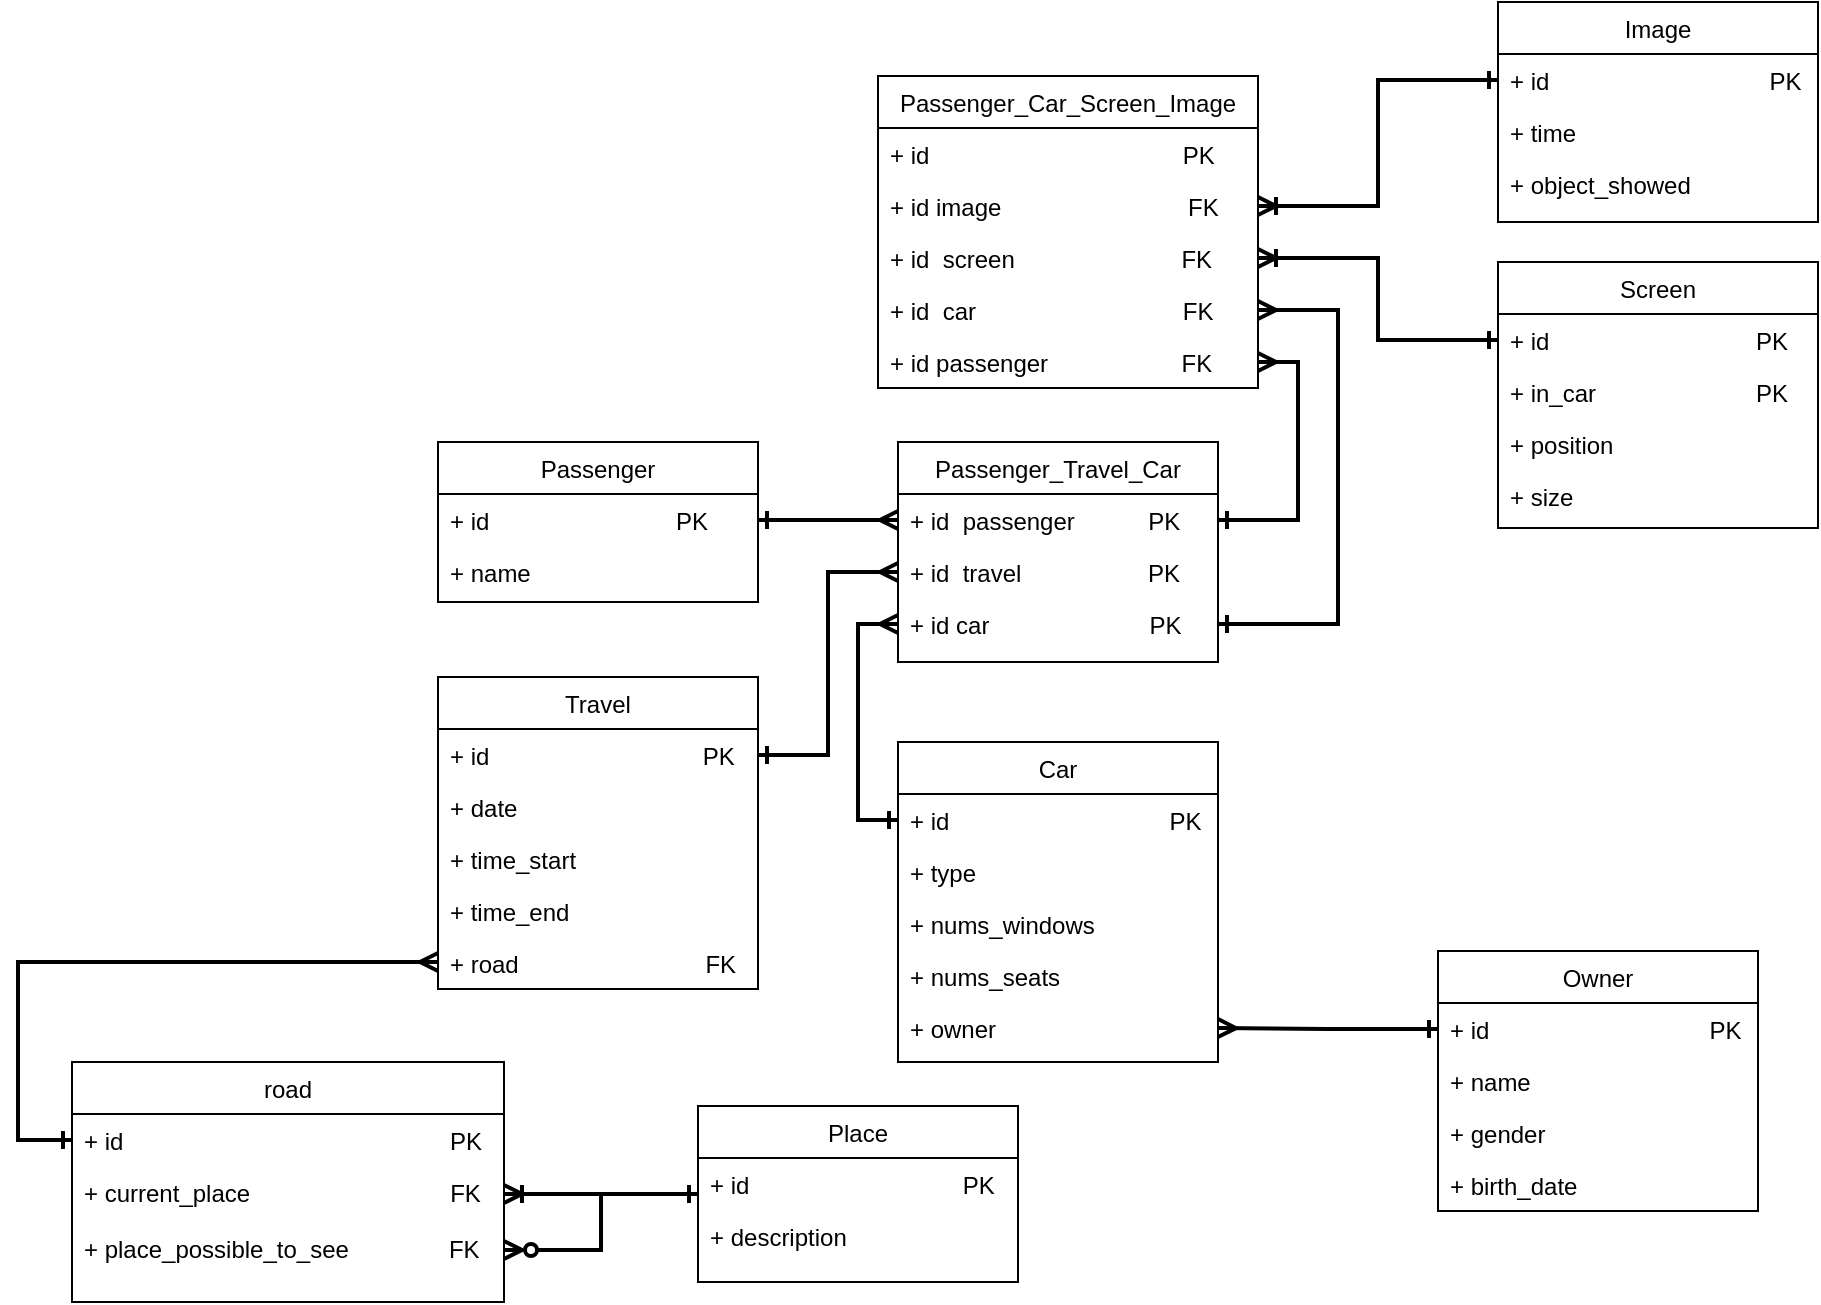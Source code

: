 <mxfile version="26.1.1">
  <diagram id="C5RBs43oDa-KdzZeNtuy" name="Page-1">
    <mxGraphModel dx="2227" dy="1928" grid="1" gridSize="10" guides="1" tooltips="1" connect="1" arrows="1" fold="1" page="1" pageScale="1" pageWidth="827" pageHeight="1169" math="0" shadow="0">
      <root>
        <mxCell id="WIyWlLk6GJQsqaUBKTNV-0" />
        <mxCell id="WIyWlLk6GJQsqaUBKTNV-1" parent="WIyWlLk6GJQsqaUBKTNV-0" />
        <mxCell id="zkfFHV4jXpPFQw0GAbJ--0" value="Owner" style="swimlane;fontStyle=0;align=center;verticalAlign=top;childLayout=stackLayout;horizontal=1;startSize=26;horizontalStack=0;resizeParent=1;resizeLast=0;collapsible=1;marginBottom=0;rounded=0;shadow=0;strokeWidth=1;" parent="WIyWlLk6GJQsqaUBKTNV-1" vertex="1">
          <mxGeometry x="270" y="304.5" width="160" height="130" as="geometry">
            <mxRectangle x="230" y="140" width="160" height="26" as="alternateBounds" />
          </mxGeometry>
        </mxCell>
        <mxCell id="zkfFHV4jXpPFQw0GAbJ--1" value="+ id                                 PK" style="text;align=left;verticalAlign=top;spacingLeft=4;spacingRight=4;overflow=hidden;rotatable=0;points=[[0,0.5],[1,0.5]];portConstraint=eastwest;" parent="zkfFHV4jXpPFQw0GAbJ--0" vertex="1">
          <mxGeometry y="26" width="160" height="26" as="geometry" />
        </mxCell>
        <mxCell id="zkfFHV4jXpPFQw0GAbJ--2" value="+ name" style="text;align=left;verticalAlign=top;spacingLeft=4;spacingRight=4;overflow=hidden;rotatable=0;points=[[0,0.5],[1,0.5]];portConstraint=eastwest;rounded=0;shadow=0;html=0;" parent="zkfFHV4jXpPFQw0GAbJ--0" vertex="1">
          <mxGeometry y="52" width="160" height="26" as="geometry" />
        </mxCell>
        <mxCell id="zkfFHV4jXpPFQw0GAbJ--3" value="+ gender" style="text;align=left;verticalAlign=top;spacingLeft=4;spacingRight=4;overflow=hidden;rotatable=0;points=[[0,0.5],[1,0.5]];portConstraint=eastwest;rounded=0;shadow=0;html=0;" parent="zkfFHV4jXpPFQw0GAbJ--0" vertex="1">
          <mxGeometry y="78" width="160" height="26" as="geometry" />
        </mxCell>
        <mxCell id="WKfM_1NJUeKOcYAccdau-1" value="+ birth_date" style="text;align=left;verticalAlign=top;spacingLeft=4;spacingRight=4;overflow=hidden;rotatable=0;points=[[0,0.5],[1,0.5]];portConstraint=eastwest;rounded=0;shadow=0;html=0;" vertex="1" parent="zkfFHV4jXpPFQw0GAbJ--0">
          <mxGeometry y="104" width="160" height="26" as="geometry" />
        </mxCell>
        <mxCell id="zkfFHV4jXpPFQw0GAbJ--6" value="Screen" style="swimlane;fontStyle=0;align=center;verticalAlign=top;childLayout=stackLayout;horizontal=1;startSize=26;horizontalStack=0;resizeParent=1;resizeLast=0;collapsible=1;marginBottom=0;rounded=0;shadow=0;strokeWidth=1;" parent="WIyWlLk6GJQsqaUBKTNV-1" vertex="1">
          <mxGeometry x="300" y="-40" width="160" height="133" as="geometry">
            <mxRectangle x="130" y="380" width="160" height="26" as="alternateBounds" />
          </mxGeometry>
        </mxCell>
        <mxCell id="zkfFHV4jXpPFQw0GAbJ--7" value="+ id                               PK" style="text;align=left;verticalAlign=top;spacingLeft=4;spacingRight=4;overflow=hidden;rotatable=0;points=[[0,0.5],[1,0.5]];portConstraint=eastwest;" parent="zkfFHV4jXpPFQw0GAbJ--6" vertex="1">
          <mxGeometry y="26" width="160" height="26" as="geometry" />
        </mxCell>
        <mxCell id="zkfFHV4jXpPFQw0GAbJ--8" value="+ in_car                        PK" style="text;align=left;verticalAlign=top;spacingLeft=4;spacingRight=4;overflow=hidden;rotatable=0;points=[[0,0.5],[1,0.5]];portConstraint=eastwest;rounded=0;shadow=0;html=0;" parent="zkfFHV4jXpPFQw0GAbJ--6" vertex="1">
          <mxGeometry y="52" width="160" height="26" as="geometry" />
        </mxCell>
        <mxCell id="wyHCRqdChA_TRmbYqkfu-2" value="+ position" style="text;align=left;verticalAlign=top;spacingLeft=4;spacingRight=4;overflow=hidden;rotatable=0;points=[[0,0.5],[1,0.5]];portConstraint=eastwest;rounded=0;shadow=0;html=0;" parent="zkfFHV4jXpPFQw0GAbJ--6" vertex="1">
          <mxGeometry y="78" width="160" height="26" as="geometry" />
        </mxCell>
        <mxCell id="tqHnjhSmlV05OuYTC6z5-99" value="+ size" style="text;align=left;verticalAlign=top;spacingLeft=4;spacingRight=4;overflow=hidden;rotatable=0;points=[[0,0.5],[1,0.5]];portConstraint=eastwest;rounded=0;shadow=0;html=0;" parent="zkfFHV4jXpPFQw0GAbJ--6" vertex="1">
          <mxGeometry y="104" width="160" height="26" as="geometry" />
        </mxCell>
        <mxCell id="zkfFHV4jXpPFQw0GAbJ--13" value="Car" style="swimlane;fontStyle=0;align=center;verticalAlign=top;childLayout=stackLayout;horizontal=1;startSize=26;horizontalStack=0;resizeParent=1;resizeLast=0;collapsible=1;marginBottom=0;rounded=0;shadow=0;strokeWidth=1;" parent="WIyWlLk6GJQsqaUBKTNV-1" vertex="1">
          <mxGeometry y="200" width="160" height="160" as="geometry">
            <mxRectangle x="340" y="380" width="170" height="26" as="alternateBounds" />
          </mxGeometry>
        </mxCell>
        <mxCell id="zkfFHV4jXpPFQw0GAbJ--14" value="+ id                                 PK" style="text;align=left;verticalAlign=top;spacingLeft=4;spacingRight=4;overflow=hidden;rotatable=0;points=[[0,0.5],[1,0.5]];portConstraint=eastwest;" parent="zkfFHV4jXpPFQw0GAbJ--13" vertex="1">
          <mxGeometry y="26" width="160" height="26" as="geometry" />
        </mxCell>
        <mxCell id="tqHnjhSmlV05OuYTC6z5-18" value="+ type" style="text;align=left;verticalAlign=top;spacingLeft=4;spacingRight=4;overflow=hidden;rotatable=0;points=[[0,0.5],[1,0.5]];portConstraint=eastwest;" parent="zkfFHV4jXpPFQw0GAbJ--13" vertex="1">
          <mxGeometry y="52" width="160" height="26" as="geometry" />
        </mxCell>
        <mxCell id="tqHnjhSmlV05OuYTC6z5-19" value="+ nums_windows" style="text;align=left;verticalAlign=top;spacingLeft=4;spacingRight=4;overflow=hidden;rotatable=0;points=[[0,0.5],[1,0.5]];portConstraint=eastwest;" parent="zkfFHV4jXpPFQw0GAbJ--13" vertex="1">
          <mxGeometry y="78" width="160" height="26" as="geometry" />
        </mxCell>
        <mxCell id="tqHnjhSmlV05OuYTC6z5-20" value="+ nums_seats" style="text;align=left;verticalAlign=top;spacingLeft=4;spacingRight=4;overflow=hidden;rotatable=0;points=[[0,0.5],[1,0.5]];portConstraint=eastwest;" parent="zkfFHV4jXpPFQw0GAbJ--13" vertex="1">
          <mxGeometry y="104" width="160" height="26" as="geometry" />
        </mxCell>
        <mxCell id="wyHCRqdChA_TRmbYqkfu-1" value="+ owner" style="text;align=left;verticalAlign=top;spacingLeft=4;spacingRight=4;overflow=hidden;rotatable=0;points=[[0,0.5],[1,0.5]];portConstraint=eastwest;" parent="zkfFHV4jXpPFQw0GAbJ--13" vertex="1">
          <mxGeometry y="130" width="160" height="26" as="geometry" />
        </mxCell>
        <mxCell id="tqHnjhSmlV05OuYTC6z5-22" value="Image" style="swimlane;fontStyle=0;align=center;verticalAlign=top;childLayout=stackLayout;horizontal=1;startSize=26;horizontalStack=0;resizeParent=1;resizeLast=0;collapsible=1;marginBottom=0;rounded=0;shadow=0;strokeWidth=1;" parent="WIyWlLk6GJQsqaUBKTNV-1" vertex="1">
          <mxGeometry x="300" y="-170" width="160" height="110" as="geometry">
            <mxRectangle x="130" y="380" width="160" height="26" as="alternateBounds" />
          </mxGeometry>
        </mxCell>
        <mxCell id="tqHnjhSmlV05OuYTC6z5-23" value="+ id                                 PK" style="text;align=left;verticalAlign=top;spacingLeft=4;spacingRight=4;overflow=hidden;rotatable=0;points=[[0,0.5],[1,0.5]];portConstraint=eastwest;" parent="tqHnjhSmlV05OuYTC6z5-22" vertex="1">
          <mxGeometry y="26" width="160" height="26" as="geometry" />
        </mxCell>
        <mxCell id="tqHnjhSmlV05OuYTC6z5-24" value="+ time" style="text;align=left;verticalAlign=top;spacingLeft=4;spacingRight=4;overflow=hidden;rotatable=0;points=[[0,0.5],[1,0.5]];portConstraint=eastwest;rounded=0;shadow=0;html=0;" parent="tqHnjhSmlV05OuYTC6z5-22" vertex="1">
          <mxGeometry y="52" width="160" height="26" as="geometry" />
        </mxCell>
        <mxCell id="tqHnjhSmlV05OuYTC6z5-26" value="+ object_showed" style="text;align=left;verticalAlign=top;spacingLeft=4;spacingRight=4;overflow=hidden;rotatable=0;points=[[0,0.5],[1,0.5]];portConstraint=eastwest;rounded=0;shadow=0;html=0;" parent="tqHnjhSmlV05OuYTC6z5-22" vertex="1">
          <mxGeometry y="78" width="160" height="22" as="geometry" />
        </mxCell>
        <mxCell id="tqHnjhSmlV05OuYTC6z5-36" value="Passenger" style="swimlane;fontStyle=0;align=center;verticalAlign=top;childLayout=stackLayout;horizontal=1;startSize=26;horizontalStack=0;resizeParent=1;resizeLast=0;collapsible=1;marginBottom=0;rounded=0;shadow=0;strokeWidth=1;" parent="WIyWlLk6GJQsqaUBKTNV-1" vertex="1">
          <mxGeometry x="-230" y="50" width="160" height="80" as="geometry">
            <mxRectangle x="130" y="380" width="160" height="26" as="alternateBounds" />
          </mxGeometry>
        </mxCell>
        <mxCell id="tqHnjhSmlV05OuYTC6z5-38" value="+ id                            PK    " style="text;align=left;verticalAlign=top;spacingLeft=4;spacingRight=4;overflow=hidden;rotatable=0;points=[[0,0.5],[1,0.5]];portConstraint=eastwest;rounded=0;shadow=0;html=0;" parent="tqHnjhSmlV05OuYTC6z5-36" vertex="1">
          <mxGeometry y="26" width="160" height="26" as="geometry" />
        </mxCell>
        <mxCell id="WKfM_1NJUeKOcYAccdau-2" value="+ name" style="text;align=left;verticalAlign=top;spacingLeft=4;spacingRight=4;overflow=hidden;rotatable=0;points=[[0,0.5],[1,0.5]];portConstraint=eastwest;rounded=0;shadow=0;html=0;" vertex="1" parent="tqHnjhSmlV05OuYTC6z5-36">
          <mxGeometry y="52" width="160" height="26" as="geometry" />
        </mxCell>
        <mxCell id="tqHnjhSmlV05OuYTC6z5-41" value="Travel" style="swimlane;fontStyle=0;align=center;verticalAlign=top;childLayout=stackLayout;horizontal=1;startSize=26;horizontalStack=0;resizeParent=1;resizeLast=0;collapsible=1;marginBottom=0;rounded=0;shadow=0;strokeWidth=1;" parent="WIyWlLk6GJQsqaUBKTNV-1" vertex="1">
          <mxGeometry x="-230" y="167.5" width="160" height="156" as="geometry">
            <mxRectangle x="130" y="380" width="160" height="26" as="alternateBounds" />
          </mxGeometry>
        </mxCell>
        <mxCell id="tqHnjhSmlV05OuYTC6z5-42" value="+ id                                PK" style="text;align=left;verticalAlign=top;spacingLeft=4;spacingRight=4;overflow=hidden;rotatable=0;points=[[0,0.5],[1,0.5]];portConstraint=eastwest;" parent="tqHnjhSmlV05OuYTC6z5-41" vertex="1">
          <mxGeometry y="26" width="160" height="26" as="geometry" />
        </mxCell>
        <mxCell id="tqHnjhSmlV05OuYTC6z5-43" value="+ date" style="text;align=left;verticalAlign=top;spacingLeft=4;spacingRight=4;overflow=hidden;rotatable=0;points=[[0,0.5],[1,0.5]];portConstraint=eastwest;rounded=0;shadow=0;html=0;" parent="tqHnjhSmlV05OuYTC6z5-41" vertex="1">
          <mxGeometry y="52" width="160" height="26" as="geometry" />
        </mxCell>
        <mxCell id="tqHnjhSmlV05OuYTC6z5-44" value="+ time_start" style="text;align=left;verticalAlign=top;spacingLeft=4;spacingRight=4;overflow=hidden;rotatable=0;points=[[0,0.5],[1,0.5]];portConstraint=eastwest;rounded=0;shadow=0;html=0;" parent="tqHnjhSmlV05OuYTC6z5-41" vertex="1">
          <mxGeometry y="78" width="160" height="26" as="geometry" />
        </mxCell>
        <mxCell id="tqHnjhSmlV05OuYTC6z5-56" value="+ time_end" style="text;align=left;verticalAlign=top;spacingLeft=4;spacingRight=4;overflow=hidden;rotatable=0;points=[[0,0.5],[1,0.5]];portConstraint=eastwest;rounded=0;shadow=0;html=0;" parent="tqHnjhSmlV05OuYTC6z5-41" vertex="1">
          <mxGeometry y="104" width="160" height="26" as="geometry" />
        </mxCell>
        <mxCell id="WKfM_1NJUeKOcYAccdau-31" value="+ road                            FK" style="text;align=left;verticalAlign=top;spacingLeft=4;spacingRight=4;overflow=hidden;rotatable=0;points=[[0,0.5],[1,0.5]];portConstraint=eastwest;rounded=0;shadow=0;html=0;" vertex="1" parent="tqHnjhSmlV05OuYTC6z5-41">
          <mxGeometry y="130" width="160" height="26" as="geometry" />
        </mxCell>
        <mxCell id="WKfM_1NJUeKOcYAccdau-15" style="edgeStyle=orthogonalEdgeStyle;rounded=0;orthogonalLoop=1;jettySize=auto;html=1;entryX=1;entryY=0.5;entryDx=0;entryDy=0;startArrow=ERone;startFill=0;endArrow=ERoneToMany;endFill=0;strokeWidth=2;" edge="1" parent="WIyWlLk6GJQsqaUBKTNV-1" source="tqHnjhSmlV05OuYTC6z5-46" target="tqHnjhSmlV05OuYTC6z5-54">
          <mxGeometry relative="1" as="geometry" />
        </mxCell>
        <mxCell id="WKfM_1NJUeKOcYAccdau-16" style="edgeStyle=orthogonalEdgeStyle;rounded=0;orthogonalLoop=1;jettySize=auto;html=1;entryX=1;entryY=0.5;entryDx=0;entryDy=0;endArrow=ERzeroToMany;endFill=0;strokeWidth=2;" edge="1" parent="WIyWlLk6GJQsqaUBKTNV-1" source="tqHnjhSmlV05OuYTC6z5-46" target="tqHnjhSmlV05OuYTC6z5-61">
          <mxGeometry relative="1" as="geometry" />
        </mxCell>
        <mxCell id="tqHnjhSmlV05OuYTC6z5-46" value="Place" style="swimlane;fontStyle=0;align=center;verticalAlign=top;childLayout=stackLayout;horizontal=1;startSize=26;horizontalStack=0;resizeParent=1;resizeLast=0;collapsible=1;marginBottom=0;rounded=0;shadow=0;strokeWidth=1;" parent="WIyWlLk6GJQsqaUBKTNV-1" vertex="1">
          <mxGeometry x="-100" y="382" width="160" height="88" as="geometry">
            <mxRectangle x="130" y="380" width="160" height="26" as="alternateBounds" />
          </mxGeometry>
        </mxCell>
        <mxCell id="tqHnjhSmlV05OuYTC6z5-47" value="+ id                                PK" style="text;align=left;verticalAlign=top;spacingLeft=4;spacingRight=4;overflow=hidden;rotatable=0;points=[[0,0.5],[1,0.5]];portConstraint=eastwest;" parent="tqHnjhSmlV05OuYTC6z5-46" vertex="1">
          <mxGeometry y="26" width="160" height="26" as="geometry" />
        </mxCell>
        <mxCell id="tqHnjhSmlV05OuYTC6z5-48" value="+ description" style="text;align=left;verticalAlign=top;spacingLeft=4;spacingRight=4;overflow=hidden;rotatable=0;points=[[0,0.5],[1,0.5]];portConstraint=eastwest;rounded=0;shadow=0;html=0;" parent="tqHnjhSmlV05OuYTC6z5-46" vertex="1">
          <mxGeometry y="52" width="160" height="26" as="geometry" />
        </mxCell>
        <mxCell id="tqHnjhSmlV05OuYTC6z5-52" value="road" style="swimlane;fontStyle=0;align=center;verticalAlign=top;childLayout=stackLayout;horizontal=1;startSize=26;horizontalStack=0;resizeParent=1;resizeLast=0;collapsible=1;marginBottom=0;rounded=0;shadow=0;strokeWidth=1;" parent="WIyWlLk6GJQsqaUBKTNV-1" vertex="1">
          <mxGeometry x="-413" y="360" width="216" height="120" as="geometry">
            <mxRectangle x="130" y="380" width="160" height="26" as="alternateBounds" />
          </mxGeometry>
        </mxCell>
        <mxCell id="tqHnjhSmlV05OuYTC6z5-53" value="+ id                                                 PK" style="text;align=left;verticalAlign=top;spacingLeft=4;spacingRight=4;overflow=hidden;rotatable=0;points=[[0,0.5],[1,0.5]];portConstraint=eastwest;" parent="tqHnjhSmlV05OuYTC6z5-52" vertex="1">
          <mxGeometry y="26" width="216" height="26" as="geometry" />
        </mxCell>
        <mxCell id="tqHnjhSmlV05OuYTC6z5-54" value="+ current_place                              FK" style="text;align=left;verticalAlign=top;spacingLeft=4;spacingRight=4;overflow=hidden;rotatable=0;points=[[0,0.5],[1,0.5]];portConstraint=eastwest;rounded=0;shadow=0;html=0;" parent="tqHnjhSmlV05OuYTC6z5-52" vertex="1">
          <mxGeometry y="52" width="216" height="28" as="geometry" />
        </mxCell>
        <mxCell id="tqHnjhSmlV05OuYTC6z5-61" value="+ place_possible_to_see               FK" style="text;align=left;verticalAlign=top;spacingLeft=4;spacingRight=4;overflow=hidden;rotatable=0;points=[[0,0.5],[1,0.5]];portConstraint=eastwest;rounded=0;shadow=0;html=0;" parent="tqHnjhSmlV05OuYTC6z5-52" vertex="1">
          <mxGeometry y="80" width="216" height="28" as="geometry" />
        </mxCell>
        <mxCell id="WKfM_1NJUeKOcYAccdau-4" value="Passenger_Travel_Car" style="swimlane;fontStyle=0;align=center;verticalAlign=top;childLayout=stackLayout;horizontal=1;startSize=26;horizontalStack=0;resizeParent=1;resizeLast=0;collapsible=1;marginBottom=0;rounded=0;shadow=0;strokeWidth=1;" vertex="1" parent="WIyWlLk6GJQsqaUBKTNV-1">
          <mxGeometry y="50" width="160" height="110" as="geometry">
            <mxRectangle x="130" y="380" width="160" height="26" as="alternateBounds" />
          </mxGeometry>
        </mxCell>
        <mxCell id="WKfM_1NJUeKOcYAccdau-5" value="+ id  passenger           PK" style="text;align=left;verticalAlign=top;spacingLeft=4;spacingRight=4;overflow=hidden;rotatable=0;points=[[0,0.5],[1,0.5]];portConstraint=eastwest;" vertex="1" parent="WKfM_1NJUeKOcYAccdau-4">
          <mxGeometry y="26" width="160" height="26" as="geometry" />
        </mxCell>
        <mxCell id="WKfM_1NJUeKOcYAccdau-7" value="+ id  travel                   PK" style="text;align=left;verticalAlign=top;spacingLeft=4;spacingRight=4;overflow=hidden;rotatable=0;points=[[0,0.5],[1,0.5]];portConstraint=eastwest;rounded=0;shadow=0;html=0;" vertex="1" parent="WKfM_1NJUeKOcYAccdau-4">
          <mxGeometry y="52" width="160" height="26" as="geometry" />
        </mxCell>
        <mxCell id="WKfM_1NJUeKOcYAccdau-8" value="+ id car                        PK" style="text;align=left;verticalAlign=top;spacingLeft=4;spacingRight=4;overflow=hidden;rotatable=0;points=[[0,0.5],[1,0.5]];portConstraint=eastwest;rounded=0;shadow=0;html=0;" vertex="1" parent="WKfM_1NJUeKOcYAccdau-4">
          <mxGeometry y="78" width="160" height="26" as="geometry" />
        </mxCell>
        <mxCell id="WKfM_1NJUeKOcYAccdau-9" value="Passenger_Car_Screen_Image" style="swimlane;fontStyle=0;align=center;verticalAlign=top;childLayout=stackLayout;horizontal=1;startSize=26;horizontalStack=0;resizeParent=1;resizeLast=0;collapsible=1;marginBottom=0;rounded=0;shadow=0;strokeWidth=1;" vertex="1" parent="WIyWlLk6GJQsqaUBKTNV-1">
          <mxGeometry x="-10" y="-133" width="190" height="156" as="geometry">
            <mxRectangle x="130" y="380" width="160" height="26" as="alternateBounds" />
          </mxGeometry>
        </mxCell>
        <mxCell id="WKfM_1NJUeKOcYAccdau-10" value="+ id                                      PK" style="text;align=left;verticalAlign=top;spacingLeft=4;spacingRight=4;overflow=hidden;rotatable=0;points=[[0,0.5],[1,0.5]];portConstraint=eastwest;" vertex="1" parent="WKfM_1NJUeKOcYAccdau-9">
          <mxGeometry y="26" width="190" height="26" as="geometry" />
        </mxCell>
        <mxCell id="WKfM_1NJUeKOcYAccdau-11" value="+ id image                            FK " style="text;align=left;verticalAlign=top;spacingLeft=4;spacingRight=4;overflow=hidden;rotatable=0;points=[[0,0.5],[1,0.5]];portConstraint=eastwest;rounded=0;shadow=0;html=0;" vertex="1" parent="WKfM_1NJUeKOcYAccdau-9">
          <mxGeometry y="52" width="190" height="26" as="geometry" />
        </mxCell>
        <mxCell id="WKfM_1NJUeKOcYAccdau-12" value="+ id  screen                         FK" style="text;align=left;verticalAlign=top;spacingLeft=4;spacingRight=4;overflow=hidden;rotatable=0;points=[[0,0.5],[1,0.5]];portConstraint=eastwest;rounded=0;shadow=0;html=0;" vertex="1" parent="WKfM_1NJUeKOcYAccdau-9">
          <mxGeometry y="78" width="190" height="26" as="geometry" />
        </mxCell>
        <mxCell id="WKfM_1NJUeKOcYAccdau-13" value="+ id  car                               FK" style="text;align=left;verticalAlign=top;spacingLeft=4;spacingRight=4;overflow=hidden;rotatable=0;points=[[0,0.5],[1,0.5]];portConstraint=eastwest;rounded=0;shadow=0;html=0;" vertex="1" parent="WKfM_1NJUeKOcYAccdau-9">
          <mxGeometry y="104" width="190" height="26" as="geometry" />
        </mxCell>
        <mxCell id="WKfM_1NJUeKOcYAccdau-25" value="+ id passenger                    FK" style="text;align=left;verticalAlign=top;spacingLeft=4;spacingRight=4;overflow=hidden;rotatable=0;points=[[0,0.5],[1,0.5]];portConstraint=eastwest;rounded=0;shadow=0;html=0;" vertex="1" parent="WKfM_1NJUeKOcYAccdau-9">
          <mxGeometry y="130" width="190" height="26" as="geometry" />
        </mxCell>
        <mxCell id="WKfM_1NJUeKOcYAccdau-18" style="edgeStyle=orthogonalEdgeStyle;rounded=0;orthogonalLoop=1;jettySize=auto;html=1;startArrow=ERone;startFill=0;endArrow=ERmany;endFill=0;strokeWidth=2;" edge="1" parent="WIyWlLk6GJQsqaUBKTNV-1" source="tqHnjhSmlV05OuYTC6z5-53" target="WKfM_1NJUeKOcYAccdau-31">
          <mxGeometry relative="1" as="geometry">
            <Array as="points">
              <mxPoint x="-440" y="399" />
              <mxPoint x="-440" y="310" />
            </Array>
          </mxGeometry>
        </mxCell>
        <mxCell id="WKfM_1NJUeKOcYAccdau-19" style="edgeStyle=orthogonalEdgeStyle;rounded=0;orthogonalLoop=1;jettySize=auto;html=1;entryX=0;entryY=0.5;entryDx=0;entryDy=0;startArrow=ERone;startFill=0;endArrow=ERmany;endFill=0;strokeWidth=2;" edge="1" parent="WIyWlLk6GJQsqaUBKTNV-1" source="tqHnjhSmlV05OuYTC6z5-42" target="WKfM_1NJUeKOcYAccdau-7">
          <mxGeometry relative="1" as="geometry" />
        </mxCell>
        <mxCell id="WKfM_1NJUeKOcYAccdau-20" style="edgeStyle=orthogonalEdgeStyle;rounded=0;orthogonalLoop=1;jettySize=auto;html=1;entryX=0;entryY=0.5;entryDx=0;entryDy=0;startArrow=ERone;startFill=0;endArrow=ERmany;endFill=0;strokeWidth=2;" edge="1" parent="WIyWlLk6GJQsqaUBKTNV-1" source="tqHnjhSmlV05OuYTC6z5-38" target="WKfM_1NJUeKOcYAccdau-5">
          <mxGeometry relative="1" as="geometry" />
        </mxCell>
        <mxCell id="WKfM_1NJUeKOcYAccdau-21" style="edgeStyle=orthogonalEdgeStyle;rounded=0;orthogonalLoop=1;jettySize=auto;html=1;entryX=0;entryY=0.5;entryDx=0;entryDy=0;startArrow=ERone;startFill=0;endArrow=ERmany;endFill=0;strokeWidth=2;" edge="1" parent="WIyWlLk6GJQsqaUBKTNV-1" source="zkfFHV4jXpPFQw0GAbJ--14" target="WKfM_1NJUeKOcYAccdau-8">
          <mxGeometry relative="1" as="geometry" />
        </mxCell>
        <mxCell id="WKfM_1NJUeKOcYAccdau-22" style="edgeStyle=orthogonalEdgeStyle;rounded=0;orthogonalLoop=1;jettySize=auto;html=1;entryX=1;entryY=0.5;entryDx=0;entryDy=0;startArrow=ERone;startFill=0;endArrow=ERmany;endFill=0;strokeWidth=2;" edge="1" parent="WIyWlLk6GJQsqaUBKTNV-1" source="zkfFHV4jXpPFQw0GAbJ--1" target="wyHCRqdChA_TRmbYqkfu-1">
          <mxGeometry relative="1" as="geometry" />
        </mxCell>
        <mxCell id="WKfM_1NJUeKOcYAccdau-26" style="edgeStyle=orthogonalEdgeStyle;rounded=0;orthogonalLoop=1;jettySize=auto;html=1;entryX=1;entryY=0.5;entryDx=0;entryDy=0;startArrow=ERone;startFill=0;endArrow=ERmany;endFill=0;strokeWidth=2;" edge="1" parent="WIyWlLk6GJQsqaUBKTNV-1" source="WKfM_1NJUeKOcYAccdau-5" target="WKfM_1NJUeKOcYAccdau-25">
          <mxGeometry relative="1" as="geometry" />
        </mxCell>
        <mxCell id="WKfM_1NJUeKOcYAccdau-27" style="edgeStyle=orthogonalEdgeStyle;rounded=0;orthogonalLoop=1;jettySize=auto;html=1;entryX=1;entryY=0.5;entryDx=0;entryDy=0;strokeWidth=2;endArrow=ERoneToMany;endFill=0;startArrow=ERone;startFill=0;" edge="1" parent="WIyWlLk6GJQsqaUBKTNV-1" source="tqHnjhSmlV05OuYTC6z5-23" target="WKfM_1NJUeKOcYAccdau-11">
          <mxGeometry relative="1" as="geometry" />
        </mxCell>
        <mxCell id="WKfM_1NJUeKOcYAccdau-29" style="edgeStyle=orthogonalEdgeStyle;rounded=0;orthogonalLoop=1;jettySize=auto;html=1;entryX=1;entryY=0.5;entryDx=0;entryDy=0;startArrow=ERone;startFill=0;endArrow=ERmany;endFill=0;strokeWidth=2;" edge="1" parent="WIyWlLk6GJQsqaUBKTNV-1" source="WKfM_1NJUeKOcYAccdau-8" target="WKfM_1NJUeKOcYAccdau-13">
          <mxGeometry relative="1" as="geometry">
            <Array as="points">
              <mxPoint x="220" y="141" />
              <mxPoint x="220" y="-16" />
            </Array>
          </mxGeometry>
        </mxCell>
        <mxCell id="WKfM_1NJUeKOcYAccdau-30" style="edgeStyle=orthogonalEdgeStyle;rounded=0;orthogonalLoop=1;jettySize=auto;html=1;entryX=1;entryY=0.5;entryDx=0;entryDy=0;startArrow=ERone;startFill=0;endArrow=ERoneToMany;endFill=0;strokeWidth=2;" edge="1" parent="WIyWlLk6GJQsqaUBKTNV-1" source="zkfFHV4jXpPFQw0GAbJ--7" target="WKfM_1NJUeKOcYAccdau-12">
          <mxGeometry relative="1" as="geometry" />
        </mxCell>
      </root>
    </mxGraphModel>
  </diagram>
</mxfile>
